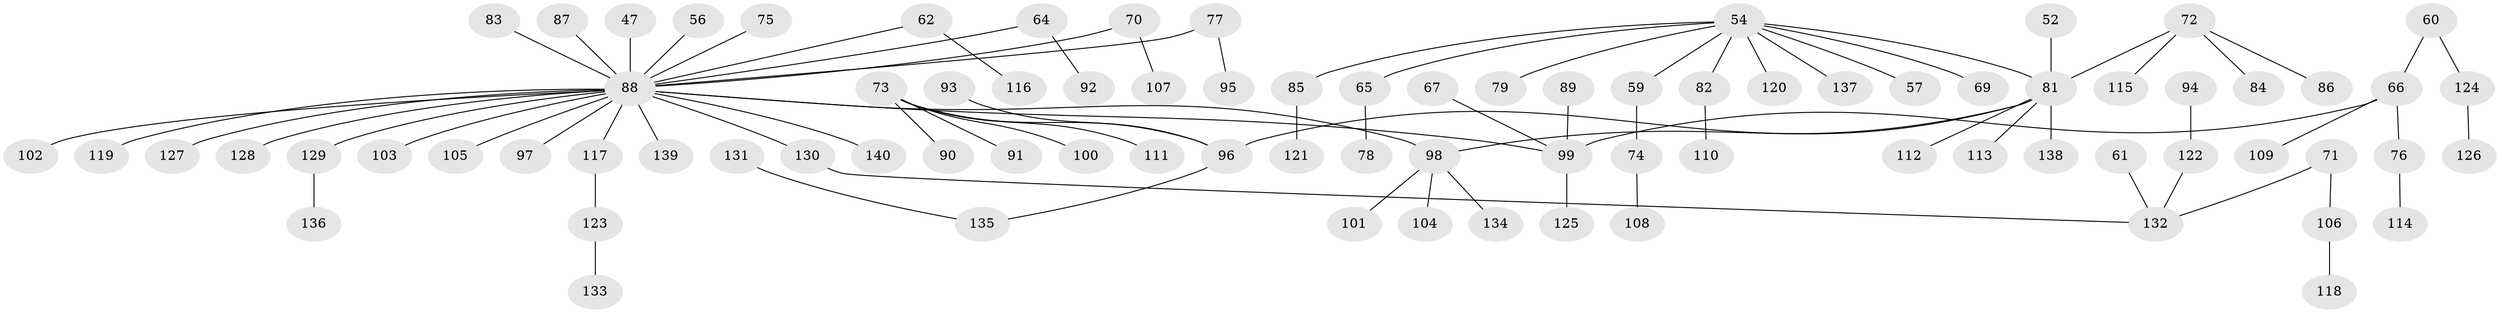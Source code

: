 // original degree distribution, {7: 0.014285714285714285, 3: 0.08571428571428572, 5: 0.07142857142857142, 4: 0.04285714285714286, 2: 0.24285714285714285, 6: 0.014285714285714285, 1: 0.5285714285714286}
// Generated by graph-tools (version 1.1) at 2025/56/03/04/25 21:56:15]
// undirected, 84 vertices, 83 edges
graph export_dot {
graph [start="1"]
  node [color=gray90,style=filled];
  47;
  52;
  54 [super="+50+38"];
  56;
  57;
  59;
  60;
  61;
  62;
  64;
  65;
  66 [super="+58"];
  67;
  69;
  70;
  71;
  72 [super="+25+55"];
  73;
  74;
  75;
  76;
  77;
  78;
  79;
  81 [super="+5+8+15+40+16"];
  82;
  83;
  84;
  85;
  86;
  87;
  88 [super="+53+49+37+41+42+45"];
  89;
  90;
  91;
  92;
  93;
  94;
  95;
  96 [super="+43"];
  97;
  98 [super="+3"];
  99 [super="+34+48"];
  100;
  101;
  102;
  103;
  104;
  105;
  106;
  107;
  108;
  109;
  110;
  111;
  112;
  113;
  114;
  115;
  116;
  117;
  118;
  119;
  120;
  121;
  122 [super="+68"];
  123;
  124;
  125;
  126;
  127;
  128;
  129;
  130 [super="+80"];
  131;
  132 [super="+26"];
  133;
  134;
  135 [super="+20+44+51+63"];
  136;
  137;
  138;
  139;
  140;
  47 -- 88;
  52 -- 81;
  54 -- 120;
  54 -- 137;
  54 -- 65;
  54 -- 69;
  54 -- 79;
  54 -- 81;
  54 -- 82;
  54 -- 85;
  54 -- 57;
  54 -- 59;
  56 -- 88;
  59 -- 74;
  60 -- 124;
  60 -- 66;
  61 -- 132;
  62 -- 116;
  62 -- 88;
  64 -- 92;
  64 -- 88;
  65 -- 78;
  66 -- 99;
  66 -- 76;
  66 -- 109;
  67 -- 99;
  70 -- 107;
  70 -- 88;
  71 -- 106;
  71 -- 132;
  72 -- 115;
  72 -- 81;
  72 -- 84;
  72 -- 86;
  73 -- 90;
  73 -- 91;
  73 -- 100;
  73 -- 111;
  73 -- 96;
  74 -- 108;
  75 -- 88;
  76 -- 114;
  77 -- 95;
  77 -- 88;
  81 -- 138;
  81 -- 98;
  81 -- 112;
  81 -- 113;
  81 -- 96;
  82 -- 110;
  83 -- 88;
  85 -- 121;
  87 -- 88;
  88 -- 127;
  88 -- 129;
  88 -- 128;
  88 -- 140;
  88 -- 97;
  88 -- 98;
  88 -- 103;
  88 -- 105;
  88 -- 117;
  88 -- 119;
  88 -- 102;
  88 -- 139;
  88 -- 99;
  88 -- 130;
  89 -- 99;
  93 -- 96;
  94 -- 122;
  96 -- 135;
  98 -- 134;
  98 -- 101;
  98 -- 104;
  99 -- 125;
  106 -- 118;
  117 -- 123;
  122 -- 132;
  123 -- 133;
  124 -- 126;
  129 -- 136;
  130 -- 132;
  131 -- 135;
}
